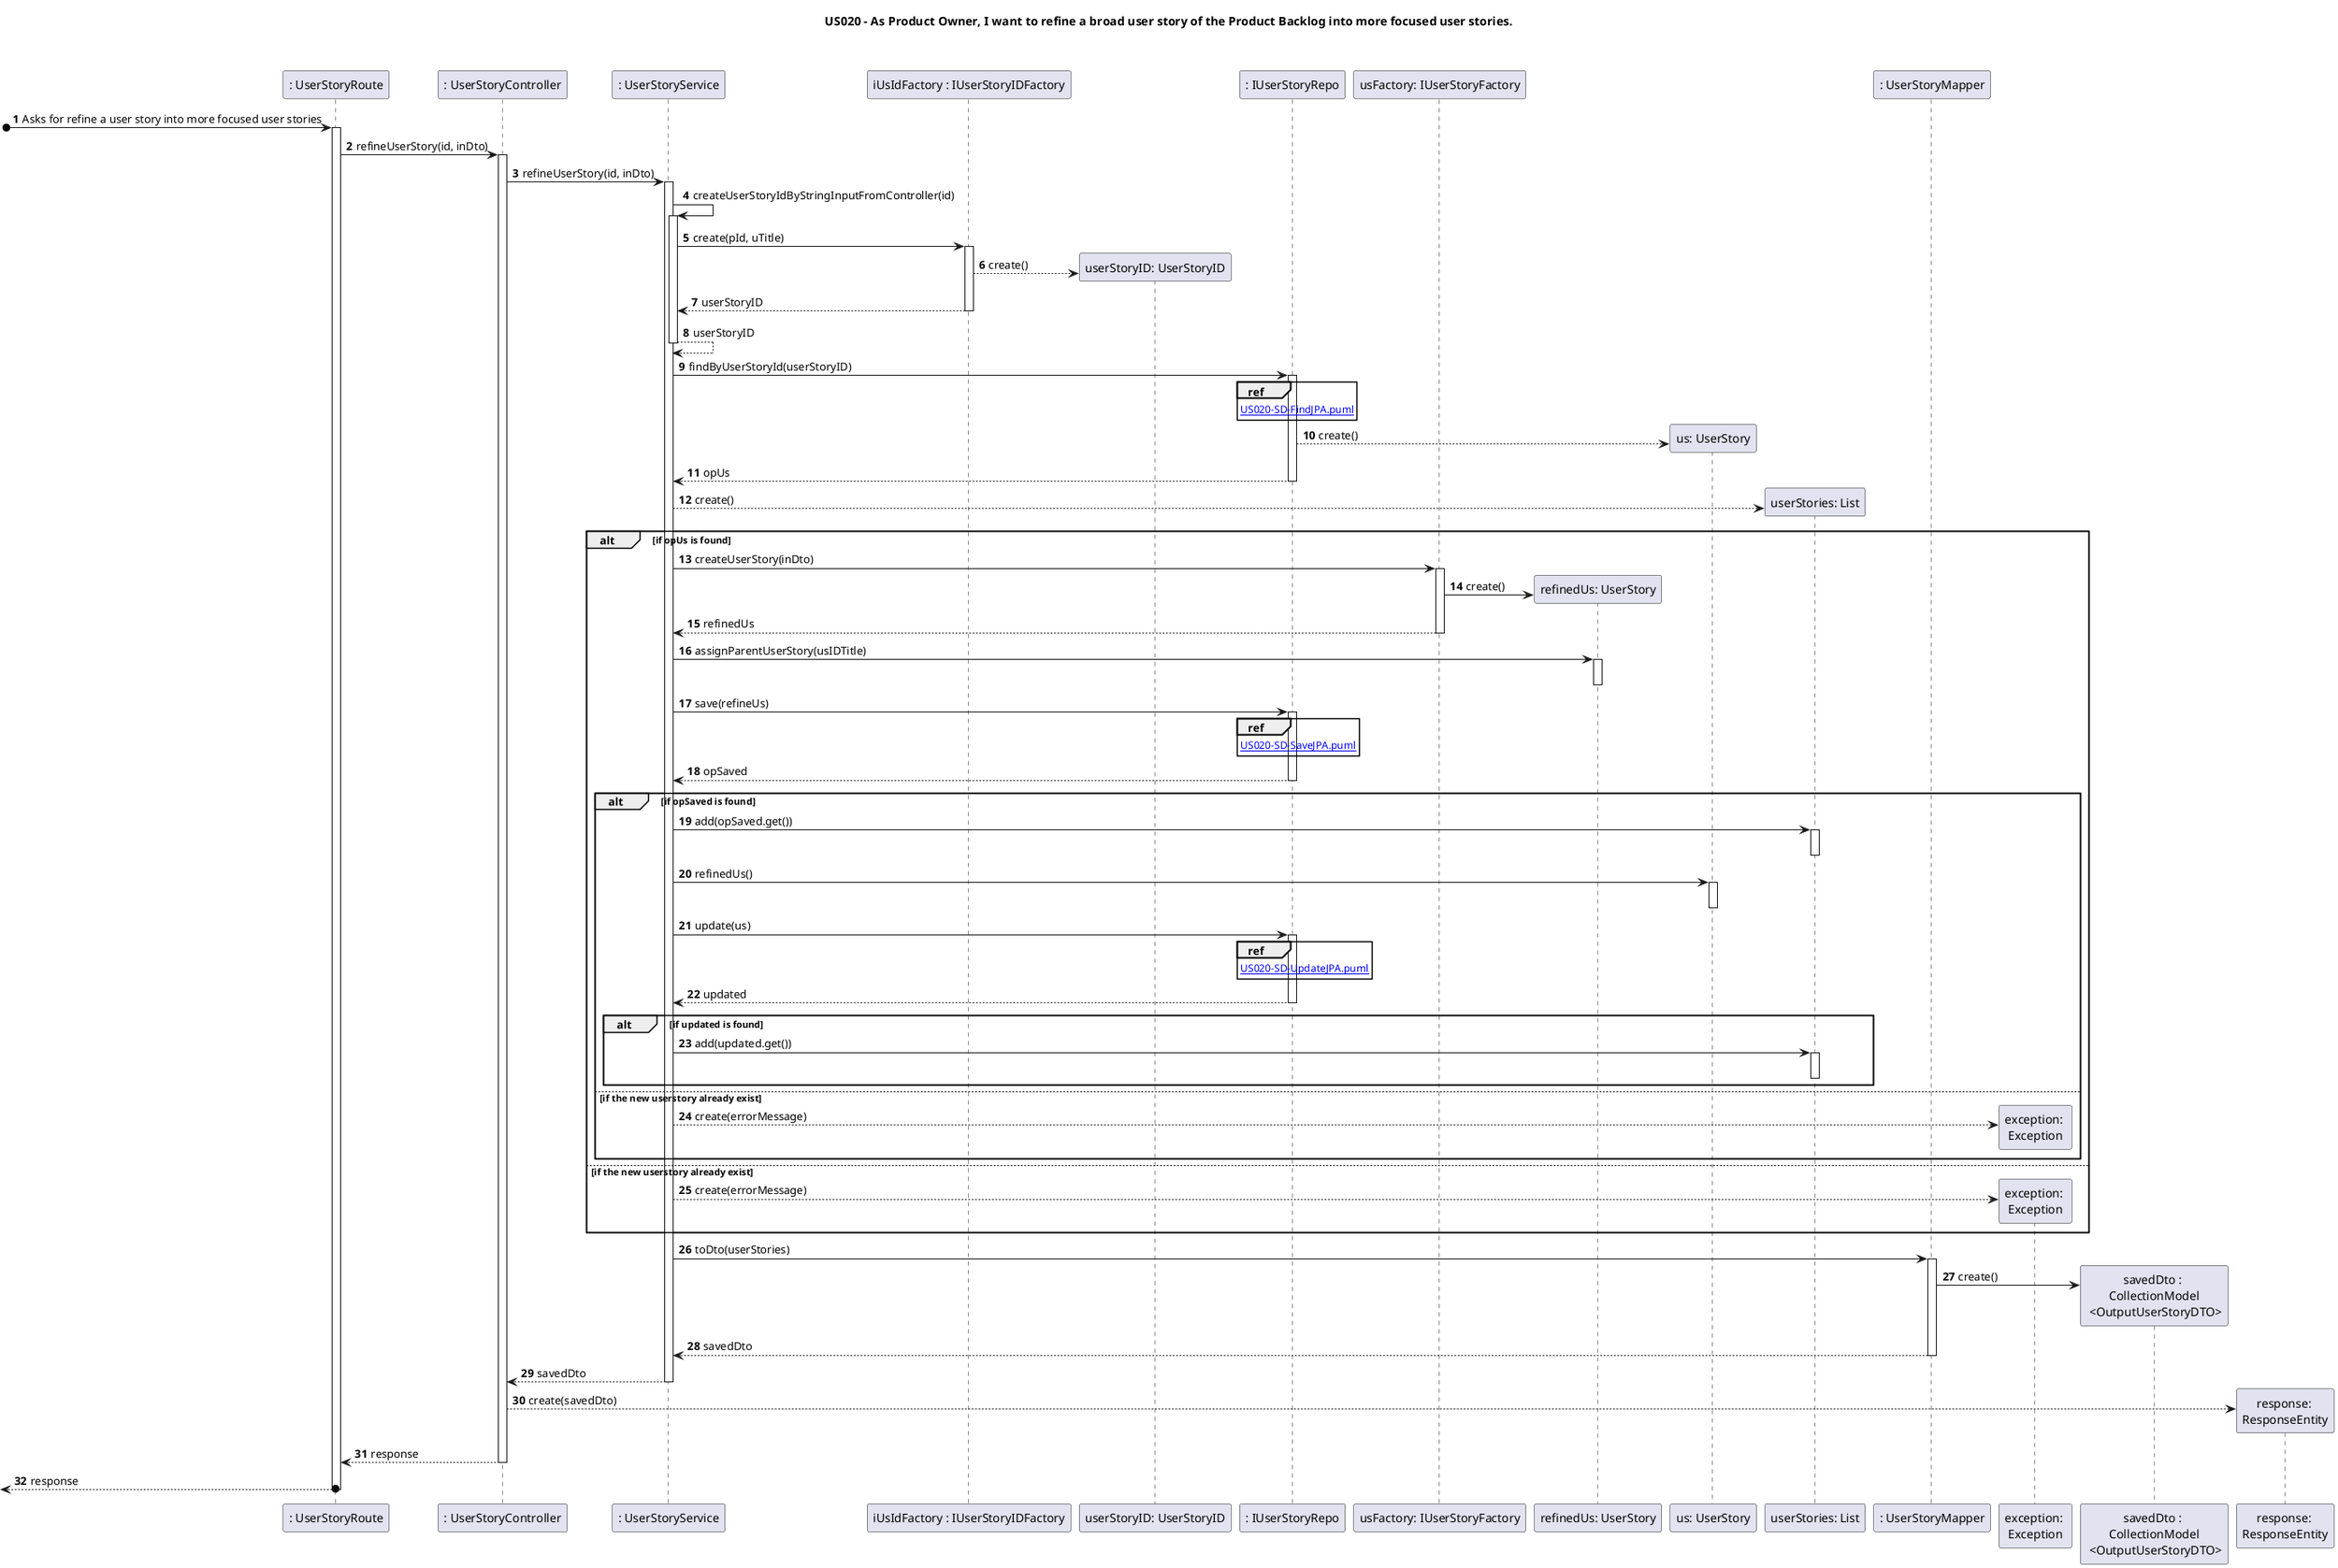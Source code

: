 @startuml
title "US020 - As Product Owner, I want to refine a broad user story of the Product Backlog into more focused user stories."

autoactivate on
autonumber

participant ": UserStoryRoute" as Route
participant ": UserStoryController" as Ctrl
participant ": UserStoryService" as Service
participant "iUsIdFactory : IUserStoryIDFactory" as IdFactory
participant "userStoryID: UserStoryID" as ID
participant ": IUserStoryRepo" as Repo
participant "usFactory: IUserStoryFactory" as Factory
participant "refinedUs: UserStory" as Refined
participant "us: UserStory" as US
participant "userStories: List" as UserStories
participant ": UserStoryMapper" as usMapper
participant "exception: \nException" as exc
participant "savedDto : \n CollectionModel \n <OutputUserStoryDTO>" as outDto
participant "response: \nResponseEntity" as json

[o-> Route: Asks for refine a user story into more focused user stories
Route -> Ctrl: refineUserStory(id, inDto)
Ctrl -> Service: refineUserStory(id, inDto)
Service -> Service: createUserStoryIdByStringInputFromController(id)
Service -> IdFactory: create(pId, uTitle)
IdFactory --> ID**: create()
return userStoryID
return userStoryID
Service -> Repo: findByUserStoryId(userStoryID)
ref over Repo: [[US020-SD-FindJPA.puml]]
Repo --> US**: create()
return opUs
Service --> UserStories**: create()

alt if opUs is found
    Service -> Factory: createUserStory(inDto)
    Factory -> Refined**: create()
    return refinedUs
    Service -> Refined: assignParentUserStory(usIDTitle)
    deactivate Refined
    Service -> Repo: save(refineUs)
    ref over Repo: [[US020-SD-SaveJPA.puml]]
    return opSaved

    alt if opSaved is found
        Service -> UserStories: add(opSaved.get())
        deactivate UserStories
        Service -> US: refinedUs()
        deactivate US
        Service -> Repo: update(us)
        ref over Repo: [[US020-SD-UpdateJPA.puml]]
        return updated

        alt if updated is found
            Service -> UserStories: add(updated.get())
            deactivate UserStories
        end
    else if the new userstory already exist
        Service --> exc** : create(errorMessage)
    end
else if the new userstory already exist
    Service --> exc** : create(errorMessage)
end
Service-> usMapper : toDto(userStories)
usMapper-> outDto **:create()
usMapper --> Service: savedDto
Service --> Ctrl: savedDto
Ctrl --> json**: create(savedDto)
return response
return response

@enduml